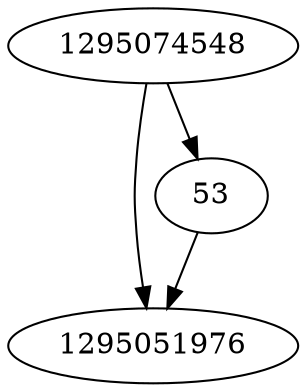 strict digraph  {
1295051976;
1295074548;
53;
1295074548 -> 53;
1295074548 -> 1295051976;
53 -> 1295051976;
}
